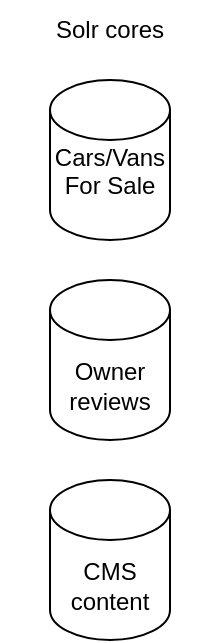 <mxfile version="26.0.15">
  <diagram name="Page-1" id="FJE8XcJEGihSCppFtfyL">
    <mxGraphModel dx="1700" dy="887" grid="1" gridSize="10" guides="1" tooltips="1" connect="1" arrows="1" fold="1" page="1" pageScale="1" pageWidth="827" pageHeight="1169" math="0" shadow="0">
      <root>
        <mxCell id="0" />
        <mxCell id="1" parent="0" />
        <mxCell id="_k9ZC8fl_zS8k_MWhJva-3" value="Solr cores" style="text;html=1;align=center;verticalAlign=middle;whiteSpace=wrap;rounded=0;" vertex="1" parent="1">
          <mxGeometry x="320" y="10" width="110" height="30" as="geometry" />
        </mxCell>
        <mxCell id="_k9ZC8fl_zS8k_MWhJva-5" value="Cars/Vans For Sale&lt;div&gt;&lt;br&gt;&lt;/div&gt;" style="shape=cylinder3;whiteSpace=wrap;html=1;boundedLbl=1;backgroundOutline=1;size=15;" vertex="1" parent="1">
          <mxGeometry x="345" y="50" width="60" height="80" as="geometry" />
        </mxCell>
        <mxCell id="_k9ZC8fl_zS8k_MWhJva-6" value="&lt;div&gt;Owner reviews&lt;/div&gt;" style="shape=cylinder3;whiteSpace=wrap;html=1;boundedLbl=1;backgroundOutline=1;size=15;" vertex="1" parent="1">
          <mxGeometry x="345" y="150" width="60" height="80" as="geometry" />
        </mxCell>
        <mxCell id="_k9ZC8fl_zS8k_MWhJva-7" value="&lt;div&gt;CMS content&lt;/div&gt;" style="shape=cylinder3;whiteSpace=wrap;html=1;boundedLbl=1;backgroundOutline=1;size=15;" vertex="1" parent="1">
          <mxGeometry x="345" y="250" width="60" height="80" as="geometry" />
        </mxCell>
      </root>
    </mxGraphModel>
  </diagram>
</mxfile>

